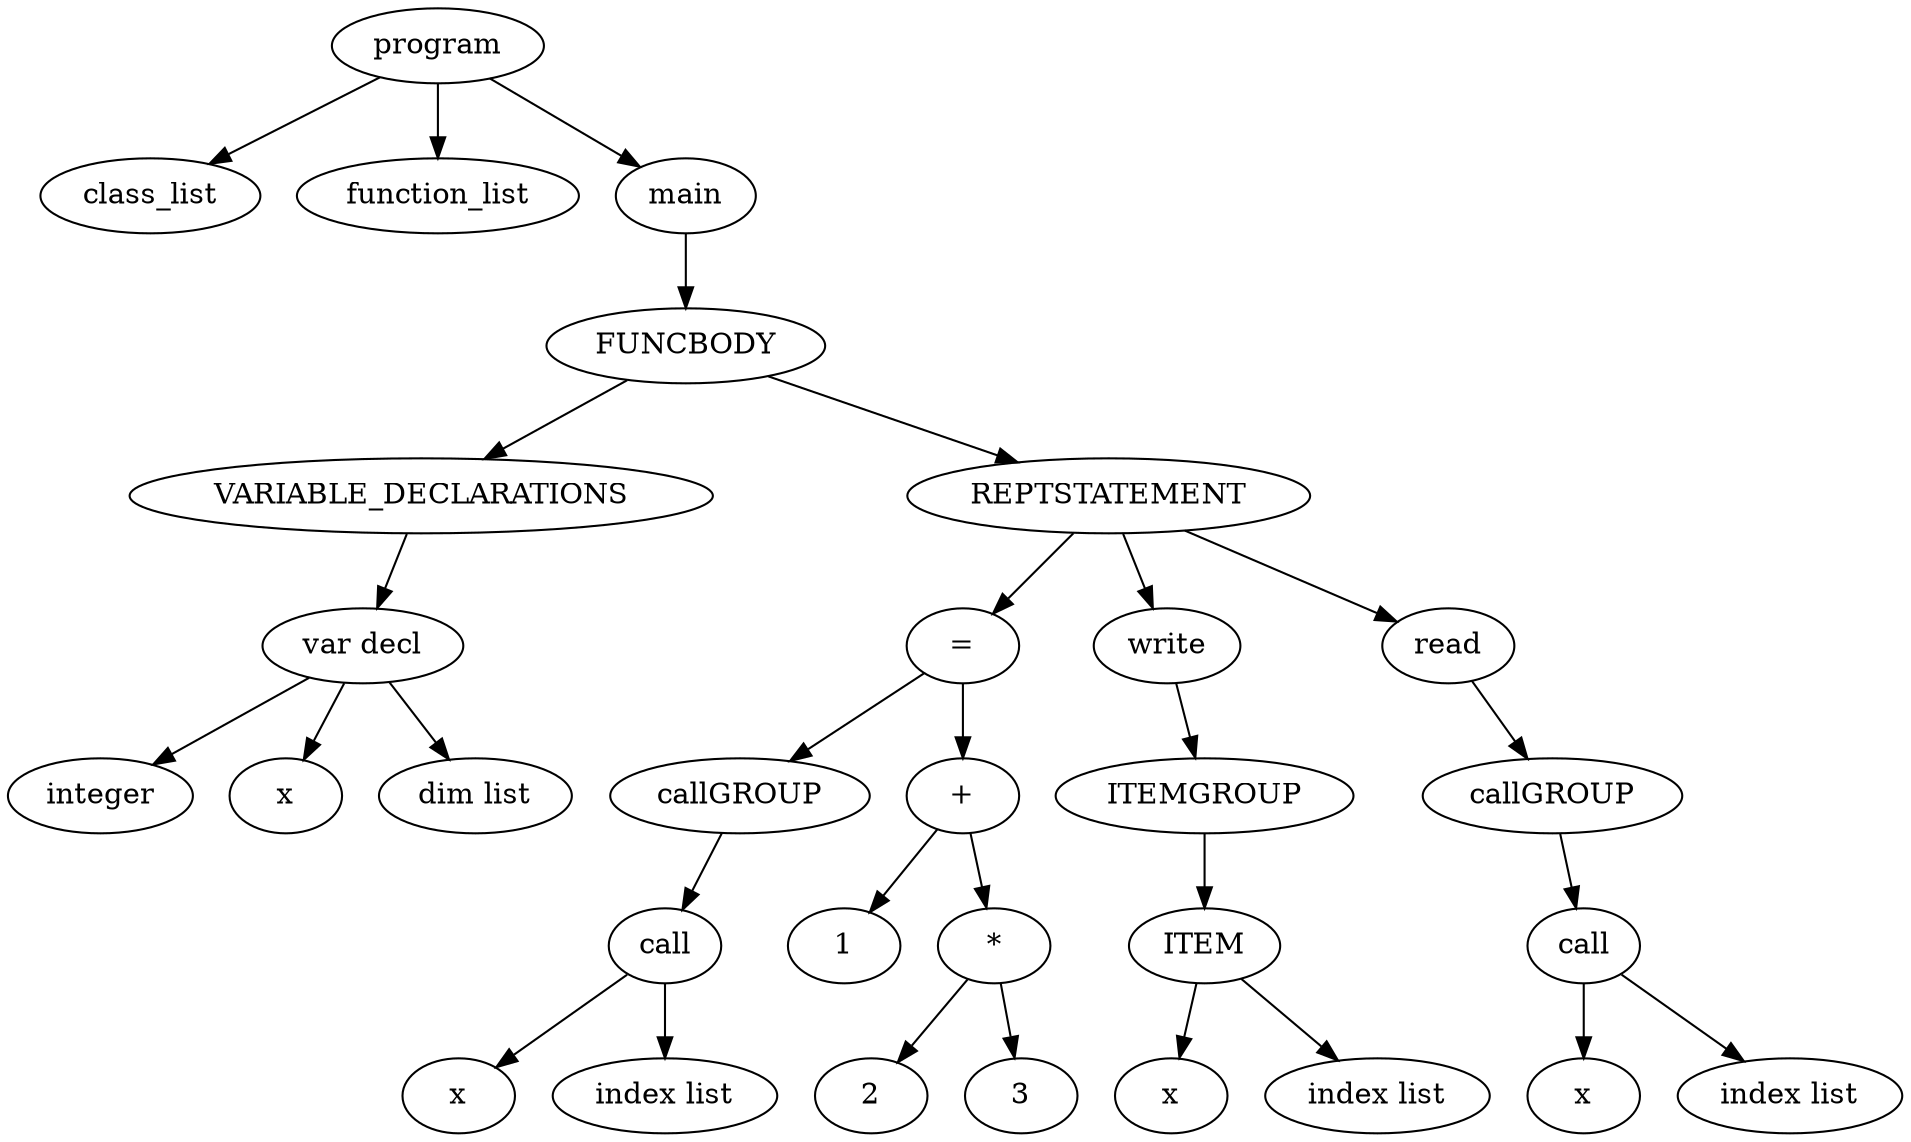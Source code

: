 digraph AST {
0[label="program"]
0->1
0->2
0->3
3[label="main"]
3->4
4[label="FUNCBODY"]
4->5
4->11
11[label="REPTSTATEMENT"]
11->16
11->27
11->37
37[label="read"]
37->42
42[label="callGROUP"]
42->38
38[label="call"]
38->39
38->40
40[label="index list"]
39[label="x"]
27[label="write"]
27->32
32[label="ITEMGROUP"]
32->28
28[label="ITEM"]
28->29
28->30
30[label="index list"]
29[label="x"]
16[label="="]
16->15
16->19
19[label="+"]
19->17
19->21
21[label="*"]
21->20
21->22
22[label="3"]
20[label="2"]
17[label="1"]
15[label="callGROUP"]
15->12
12[label="call"]
12->13
12->14
14[label="index list"]
13[label="x"]
5[label="VARIABLE_DECLARATIONS"]
5->7
7[label="var decl"]
7->6
7->8
7->9
9[label="dim list"]
8[label="x"]
6[label="integer"]
2[label="function_list"]
1[label="class_list"]
}
